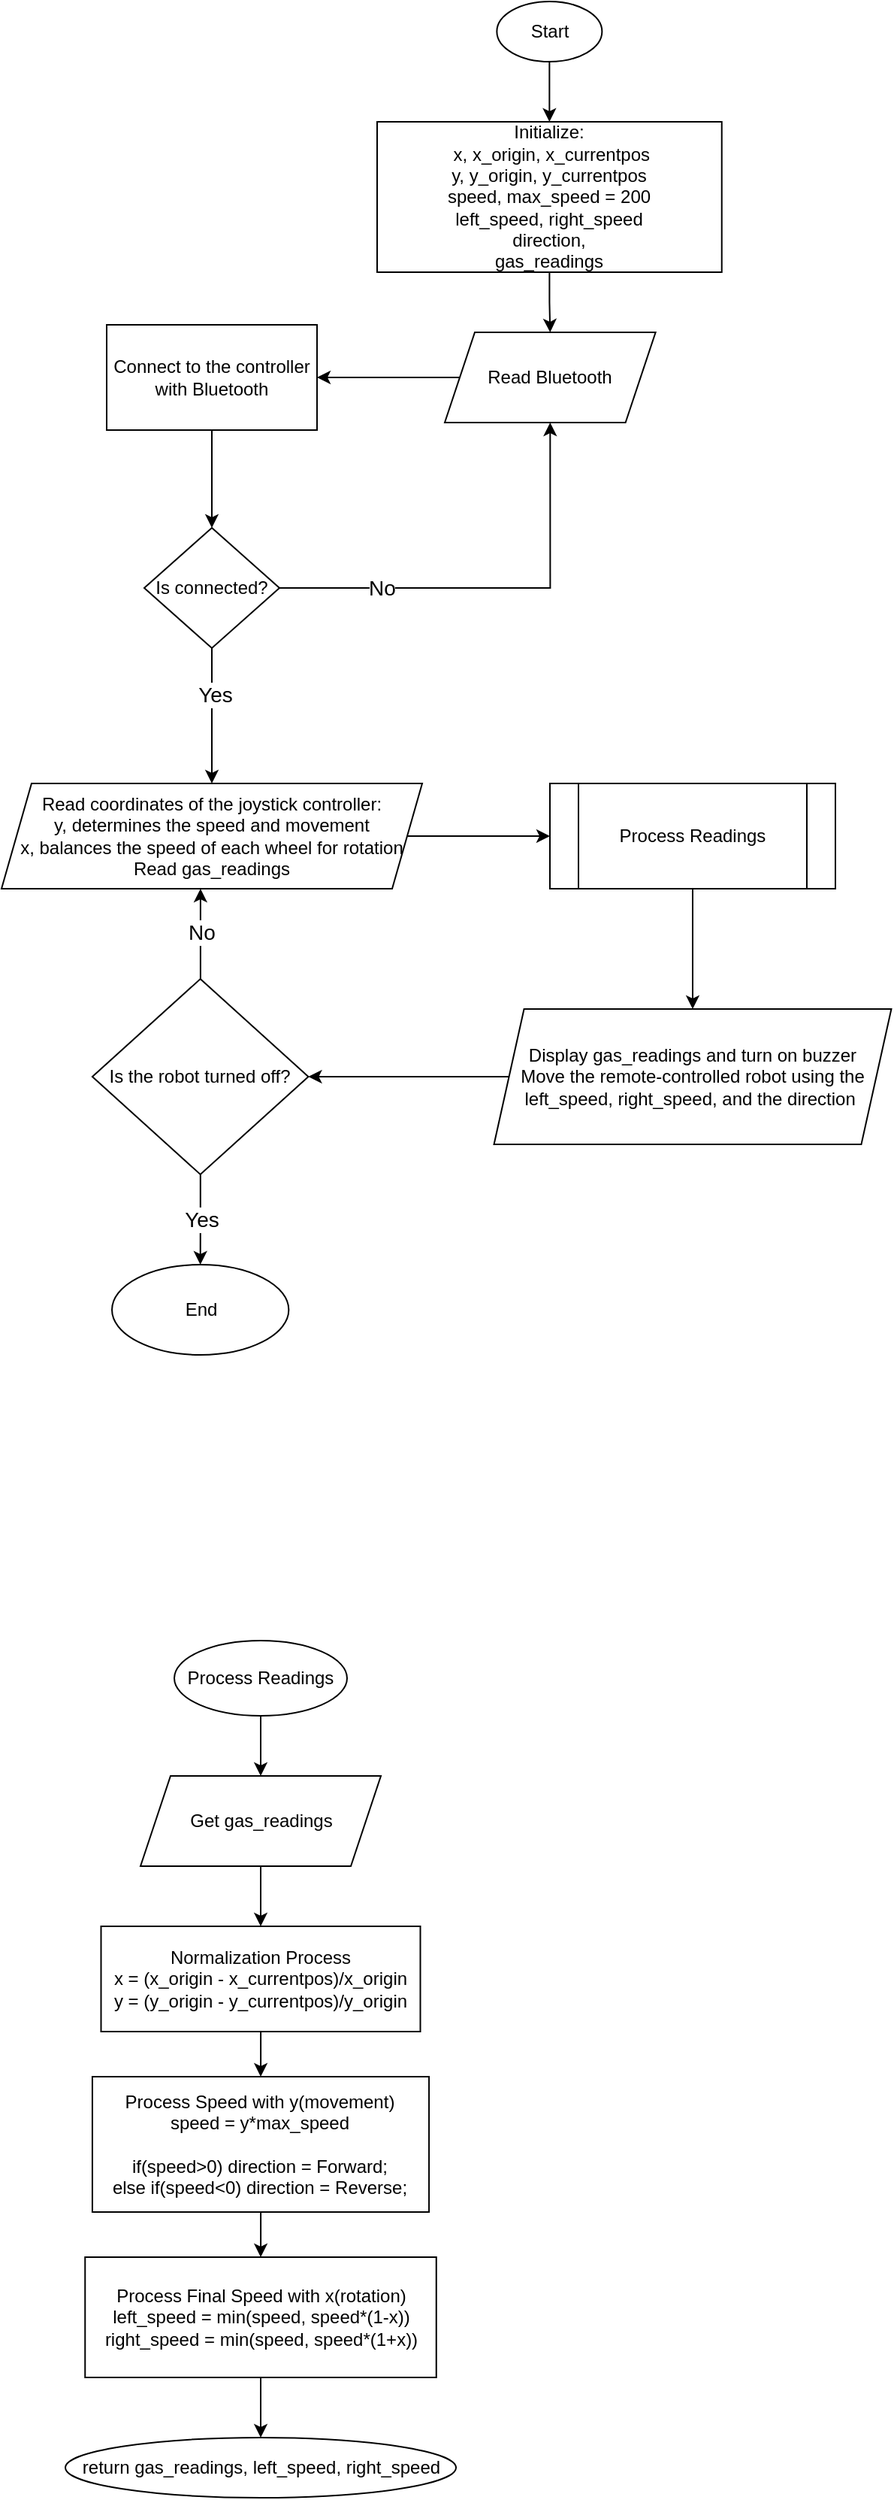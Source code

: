 <mxfile version="24.8.0">
  <diagram name="Page-1" id="g-yy7E4QhY33XJs4PKMK">
    <mxGraphModel grid="1" page="1" gridSize="10" guides="1" tooltips="1" connect="1" arrows="1" fold="1" pageScale="1" pageWidth="850" pageHeight="1100" math="0" shadow="0">
      <root>
        <mxCell id="0" />
        <mxCell id="1" parent="0" />
        <mxCell id="YVocE8BKw606BgMQbXP3-19" style="edgeStyle=orthogonalEdgeStyle;rounded=0;orthogonalLoop=1;jettySize=auto;html=1;entryX=0.5;entryY=0;entryDx=0;entryDy=0;" edge="1" parent="1" source="YVocE8BKw606BgMQbXP3-1" target="YVocE8BKw606BgMQbXP3-14">
          <mxGeometry relative="1" as="geometry" />
        </mxCell>
        <mxCell id="YVocE8BKw606BgMQbXP3-1" value="Start" style="ellipse;whiteSpace=wrap;html=1;" vertex="1" parent="1">
          <mxGeometry x="389.68" y="30" width="70" height="40" as="geometry" />
        </mxCell>
        <mxCell id="YVocE8BKw606BgMQbXP3-28" style="edgeStyle=orthogonalEdgeStyle;rounded=0;orthogonalLoop=1;jettySize=auto;html=1;entryX=0.5;entryY=0;entryDx=0;entryDy=0;" edge="1" parent="1" source="YVocE8BKw606BgMQbXP3-3" target="YVocE8BKw606BgMQbXP3-4">
          <mxGeometry relative="1" as="geometry" />
        </mxCell>
        <mxCell id="YVocE8BKw606BgMQbXP3-3" value="Connect to the controller with Bluetooth" style="rounded=0;whiteSpace=wrap;html=1;" vertex="1" parent="1">
          <mxGeometry x="130" y="245" width="140" height="70" as="geometry" />
        </mxCell>
        <mxCell id="YVocE8BKw606BgMQbXP3-29" style="edgeStyle=orthogonalEdgeStyle;rounded=0;orthogonalLoop=1;jettySize=auto;html=1;entryX=0.5;entryY=1;entryDx=0;entryDy=0;" edge="1" parent="1" source="YVocE8BKw606BgMQbXP3-4" target="YVocE8BKw606BgMQbXP3-25">
          <mxGeometry relative="1" as="geometry" />
        </mxCell>
        <mxCell id="YVocE8BKw606BgMQbXP3-31" value="&lt;font style=&quot;font-size: 14px;&quot;&gt;No&lt;/font&gt;" style="edgeLabel;html=1;align=center;verticalAlign=middle;resizable=0;points=[];" vertex="1" connectable="0" parent="YVocE8BKw606BgMQbXP3-29">
          <mxGeometry x="-0.276" y="3" relative="1" as="geometry">
            <mxPoint x="-37" y="3" as="offset" />
          </mxGeometry>
        </mxCell>
        <mxCell id="YVocE8BKw606BgMQbXP3-30" style="edgeStyle=orthogonalEdgeStyle;rounded=0;orthogonalLoop=1;jettySize=auto;html=1;entryX=0.5;entryY=0;entryDx=0;entryDy=0;" edge="1" parent="1" source="YVocE8BKw606BgMQbXP3-4" target="YVocE8BKw606BgMQbXP3-7">
          <mxGeometry relative="1" as="geometry" />
        </mxCell>
        <mxCell id="YVocE8BKw606BgMQbXP3-32" value="&lt;font style=&quot;font-size: 14px;&quot;&gt;Yes&lt;/font&gt;" style="edgeLabel;html=1;align=center;verticalAlign=middle;resizable=0;points=[];" vertex="1" connectable="0" parent="YVocE8BKw606BgMQbXP3-30">
          <mxGeometry x="-0.311" y="2" relative="1" as="geometry">
            <mxPoint as="offset" />
          </mxGeometry>
        </mxCell>
        <mxCell id="YVocE8BKw606BgMQbXP3-4" value="Is connected?" style="rhombus;whiteSpace=wrap;html=1;" vertex="1" parent="1">
          <mxGeometry x="155" y="380" width="90" height="80" as="geometry" />
        </mxCell>
        <mxCell id="YVocE8BKw606BgMQbXP3-34" style="edgeStyle=orthogonalEdgeStyle;rounded=0;orthogonalLoop=1;jettySize=auto;html=1;entryX=0.5;entryY=0;entryDx=0;entryDy=0;" edge="1" parent="1" source="YVocE8BKw606BgMQbXP3-6" target="YVocE8BKw606BgMQbXP3-18">
          <mxGeometry relative="1" as="geometry" />
        </mxCell>
        <mxCell id="YVocE8BKw606BgMQbXP3-6" value="Process Readings" style="shape=process;whiteSpace=wrap;html=1;backgroundOutline=1;" vertex="1" parent="1">
          <mxGeometry x="425" y="550" width="190" height="70" as="geometry" />
        </mxCell>
        <mxCell id="YVocE8BKw606BgMQbXP3-33" style="edgeStyle=orthogonalEdgeStyle;rounded=0;orthogonalLoop=1;jettySize=auto;html=1;entryX=0;entryY=0.5;entryDx=0;entryDy=0;" edge="1" parent="1" source="YVocE8BKw606BgMQbXP3-7" target="YVocE8BKw606BgMQbXP3-6">
          <mxGeometry relative="1" as="geometry" />
        </mxCell>
        <mxCell id="YVocE8BKw606BgMQbXP3-7" value="&lt;div style=&quot;&quot;&gt;&lt;span style=&quot;background-color: initial;&quot;&gt;Read coordinates of the joystick controller:&lt;/span&gt;&lt;/div&gt;&lt;div style=&quot;&quot;&gt;y, determines the speed and movement&lt;/div&gt;&lt;div style=&quot;&quot;&gt;x, balances the speed of each wheel for rotation&lt;/div&gt;&lt;div style=&quot;&quot;&gt;Read gas_readings&lt;/div&gt;" style="shape=parallelogram;perimeter=parallelogramPerimeter;whiteSpace=wrap;html=1;fixedSize=1;align=center;" vertex="1" parent="1">
          <mxGeometry x="60" y="550" width="280" height="70" as="geometry" />
        </mxCell>
        <mxCell id="YVocE8BKw606BgMQbXP3-40" style="edgeStyle=orthogonalEdgeStyle;rounded=0;orthogonalLoop=1;jettySize=auto;html=1;entryX=0.5;entryY=0;entryDx=0;entryDy=0;" edge="1" parent="1" source="YVocE8BKw606BgMQbXP3-10" target="YVocE8BKw606BgMQbXP3-13">
          <mxGeometry relative="1" as="geometry" />
        </mxCell>
        <mxCell id="YVocE8BKw606BgMQbXP3-10" value="Process Readings" style="ellipse;whiteSpace=wrap;html=1;" vertex="1" parent="1">
          <mxGeometry x="175" y="1120" width="115" height="50" as="geometry" />
        </mxCell>
        <mxCell id="YVocE8BKw606BgMQbXP3-42" style="edgeStyle=orthogonalEdgeStyle;rounded=0;orthogonalLoop=1;jettySize=auto;html=1;entryX=0.5;entryY=0;entryDx=0;entryDy=0;" edge="1" parent="1" source="YVocE8BKw606BgMQbXP3-12" target="YVocE8BKw606BgMQbXP3-15">
          <mxGeometry relative="1" as="geometry" />
        </mxCell>
        <mxCell id="YVocE8BKw606BgMQbXP3-12" value="Normalization Process&lt;br&gt;x = (x_origin - x_currentpos)/x_origin&lt;div&gt;y = (y_origin - y_currentpos)/y_origin&lt;/div&gt;" style="rounded=0;whiteSpace=wrap;html=1;" vertex="1" parent="1">
          <mxGeometry x="126.25" y="1310" width="212.5" height="70" as="geometry" />
        </mxCell>
        <mxCell id="YVocE8BKw606BgMQbXP3-41" style="edgeStyle=orthogonalEdgeStyle;rounded=0;orthogonalLoop=1;jettySize=auto;html=1;entryX=0.5;entryY=0;entryDx=0;entryDy=0;" edge="1" parent="1" source="YVocE8BKw606BgMQbXP3-13" target="YVocE8BKw606BgMQbXP3-12">
          <mxGeometry relative="1" as="geometry" />
        </mxCell>
        <mxCell id="YVocE8BKw606BgMQbXP3-13" value="Get gas_readings" style="shape=parallelogram;perimeter=parallelogramPerimeter;whiteSpace=wrap;html=1;fixedSize=1;" vertex="1" parent="1">
          <mxGeometry x="152.5" y="1210" width="160" height="60" as="geometry" />
        </mxCell>
        <mxCell id="YVocE8BKw606BgMQbXP3-26" style="edgeStyle=orthogonalEdgeStyle;rounded=0;orthogonalLoop=1;jettySize=auto;html=1;entryX=0.5;entryY=0;entryDx=0;entryDy=0;" edge="1" parent="1" source="YVocE8BKw606BgMQbXP3-14" target="YVocE8BKw606BgMQbXP3-25">
          <mxGeometry relative="1" as="geometry" />
        </mxCell>
        <mxCell id="YVocE8BKw606BgMQbXP3-14" value="Initialize:&lt;div&gt;&amp;nbsp;x, x_origin, x_currentpos&lt;/div&gt;&lt;div&gt;y, y_origin, y_currentpos&lt;/div&gt;&lt;div&gt;speed, max_speed = 200&lt;/div&gt;&lt;div&gt;left_speed, right_speed&lt;/div&gt;&lt;div&gt;direction,&lt;/div&gt;&lt;div&gt;gas_readings&lt;/div&gt;" style="rounded=0;whiteSpace=wrap;html=1;" vertex="1" parent="1">
          <mxGeometry x="310" y="110" width="229.37" height="100" as="geometry" />
        </mxCell>
        <mxCell id="YVocE8BKw606BgMQbXP3-43" style="edgeStyle=orthogonalEdgeStyle;rounded=0;orthogonalLoop=1;jettySize=auto;html=1;entryX=0.5;entryY=0;entryDx=0;entryDy=0;" edge="1" parent="1" source="YVocE8BKw606BgMQbXP3-15" target="YVocE8BKw606BgMQbXP3-16">
          <mxGeometry relative="1" as="geometry" />
        </mxCell>
        <mxCell id="YVocE8BKw606BgMQbXP3-15" value="Process Speed with y(movement)&lt;div&gt;speed = y*max_speed&lt;/div&gt;&lt;div&gt;&lt;br&gt;&lt;/div&gt;&lt;div&gt;if(speed&amp;gt;0) direction = Forward;&lt;/div&gt;&lt;div&gt;else if(speed&amp;lt;0) direction = Reverse;&lt;/div&gt;" style="rounded=0;whiteSpace=wrap;html=1;" vertex="1" parent="1">
          <mxGeometry x="120.47" y="1410" width="224.06" height="90" as="geometry" />
        </mxCell>
        <mxCell id="YVocE8BKw606BgMQbXP3-44" style="edgeStyle=orthogonalEdgeStyle;rounded=0;orthogonalLoop=1;jettySize=auto;html=1;entryX=0.5;entryY=0;entryDx=0;entryDy=0;" edge="1" parent="1" source="YVocE8BKw606BgMQbXP3-16" target="YVocE8BKw606BgMQbXP3-17">
          <mxGeometry relative="1" as="geometry" />
        </mxCell>
        <mxCell id="YVocE8BKw606BgMQbXP3-16" value="Process Final Speed with x(rotation)&lt;div&gt;left_speed = min(speed, speed*(1-x))&lt;/div&gt;&lt;div&gt;right_speed = min(speed, speed*(1+x))&lt;/div&gt;" style="rounded=0;whiteSpace=wrap;html=1;" vertex="1" parent="1">
          <mxGeometry x="115.63" y="1530" width="233.75" height="80" as="geometry" />
        </mxCell>
        <mxCell id="YVocE8BKw606BgMQbXP3-17" value="return gas_readings,&amp;nbsp;&lt;span style=&quot;background-color: initial;&quot;&gt;left_speed,&amp;nbsp;&lt;/span&gt;&lt;span style=&quot;background-color: initial;&quot;&gt;right_speed&lt;/span&gt;" style="ellipse;whiteSpace=wrap;html=1;" vertex="1" parent="1">
          <mxGeometry x="102.51" y="1650" width="260" height="40" as="geometry" />
        </mxCell>
        <mxCell id="YVocE8BKw606BgMQbXP3-36" style="edgeStyle=orthogonalEdgeStyle;rounded=0;orthogonalLoop=1;jettySize=auto;html=1;entryX=1;entryY=0.5;entryDx=0;entryDy=0;" edge="1" parent="1" source="YVocE8BKw606BgMQbXP3-18" target="YVocE8BKw606BgMQbXP3-35">
          <mxGeometry relative="1" as="geometry" />
        </mxCell>
        <mxCell id="YVocE8BKw606BgMQbXP3-18" value="Display gas_readings and turn on buzzer&lt;div&gt;Move the remote-controlled robot using the left_speed, right_speed, and the direction&amp;nbsp;&lt;/div&gt;" style="shape=parallelogram;perimeter=parallelogramPerimeter;whiteSpace=wrap;html=1;fixedSize=1;" vertex="1" parent="1">
          <mxGeometry x="387.78" y="700" width="264.45" height="90" as="geometry" />
        </mxCell>
        <mxCell id="YVocE8BKw606BgMQbXP3-27" style="edgeStyle=orthogonalEdgeStyle;rounded=0;orthogonalLoop=1;jettySize=auto;html=1;entryX=1;entryY=0.5;entryDx=0;entryDy=0;" edge="1" parent="1" source="YVocE8BKw606BgMQbXP3-25" target="YVocE8BKw606BgMQbXP3-3">
          <mxGeometry relative="1" as="geometry" />
        </mxCell>
        <mxCell id="YVocE8BKw606BgMQbXP3-25" value="Read Bluetooth" style="shape=parallelogram;perimeter=parallelogramPerimeter;whiteSpace=wrap;html=1;fixedSize=1;" vertex="1" parent="1">
          <mxGeometry x="355" y="250" width="140.32" height="60" as="geometry" />
        </mxCell>
        <mxCell id="YVocE8BKw606BgMQbXP3-39" style="edgeStyle=orthogonalEdgeStyle;rounded=0;orthogonalLoop=1;jettySize=auto;html=1;entryX=0.5;entryY=0;entryDx=0;entryDy=0;" edge="1" parent="1" source="YVocE8BKw606BgMQbXP3-35" target="YVocE8BKw606BgMQbXP3-38">
          <mxGeometry relative="1" as="geometry" />
        </mxCell>
        <mxCell id="Q4WMYifYTgs2gGDFC9NB-2" value="&lt;font style=&quot;font-size: 14px;&quot;&gt;Yes&lt;/font&gt;" style="edgeLabel;html=1;align=center;verticalAlign=middle;resizable=0;points=[];" connectable="0" vertex="1" parent="YVocE8BKw606BgMQbXP3-39">
          <mxGeometry x="0.003" relative="1" as="geometry">
            <mxPoint as="offset" />
          </mxGeometry>
        </mxCell>
        <mxCell id="YVocE8BKw606BgMQbXP3-35" value="Is the robot turned off?" style="rhombus;whiteSpace=wrap;html=1;" vertex="1" parent="1">
          <mxGeometry x="120.47" y="680" width="143.75" height="130" as="geometry" />
        </mxCell>
        <mxCell id="YVocE8BKw606BgMQbXP3-37" style="edgeStyle=orthogonalEdgeStyle;rounded=0;orthogonalLoop=1;jettySize=auto;html=1;entryX=0.473;entryY=1;entryDx=0;entryDy=0;entryPerimeter=0;" edge="1" parent="1" source="YVocE8BKw606BgMQbXP3-35" target="YVocE8BKw606BgMQbXP3-7">
          <mxGeometry relative="1" as="geometry" />
        </mxCell>
        <mxCell id="Q4WMYifYTgs2gGDFC9NB-1" value="&lt;font style=&quot;font-size: 14px;&quot;&gt;No&lt;/font&gt;" style="edgeLabel;html=1;align=center;verticalAlign=middle;resizable=0;points=[];" connectable="0" vertex="1" parent="YVocE8BKw606BgMQbXP3-37">
          <mxGeometry x="0.035" relative="1" as="geometry">
            <mxPoint as="offset" />
          </mxGeometry>
        </mxCell>
        <mxCell id="YVocE8BKw606BgMQbXP3-38" value="End" style="ellipse;whiteSpace=wrap;html=1;" vertex="1" parent="1">
          <mxGeometry x="133.52" y="870" width="117.65" height="60" as="geometry" />
        </mxCell>
      </root>
    </mxGraphModel>
  </diagram>
</mxfile>
